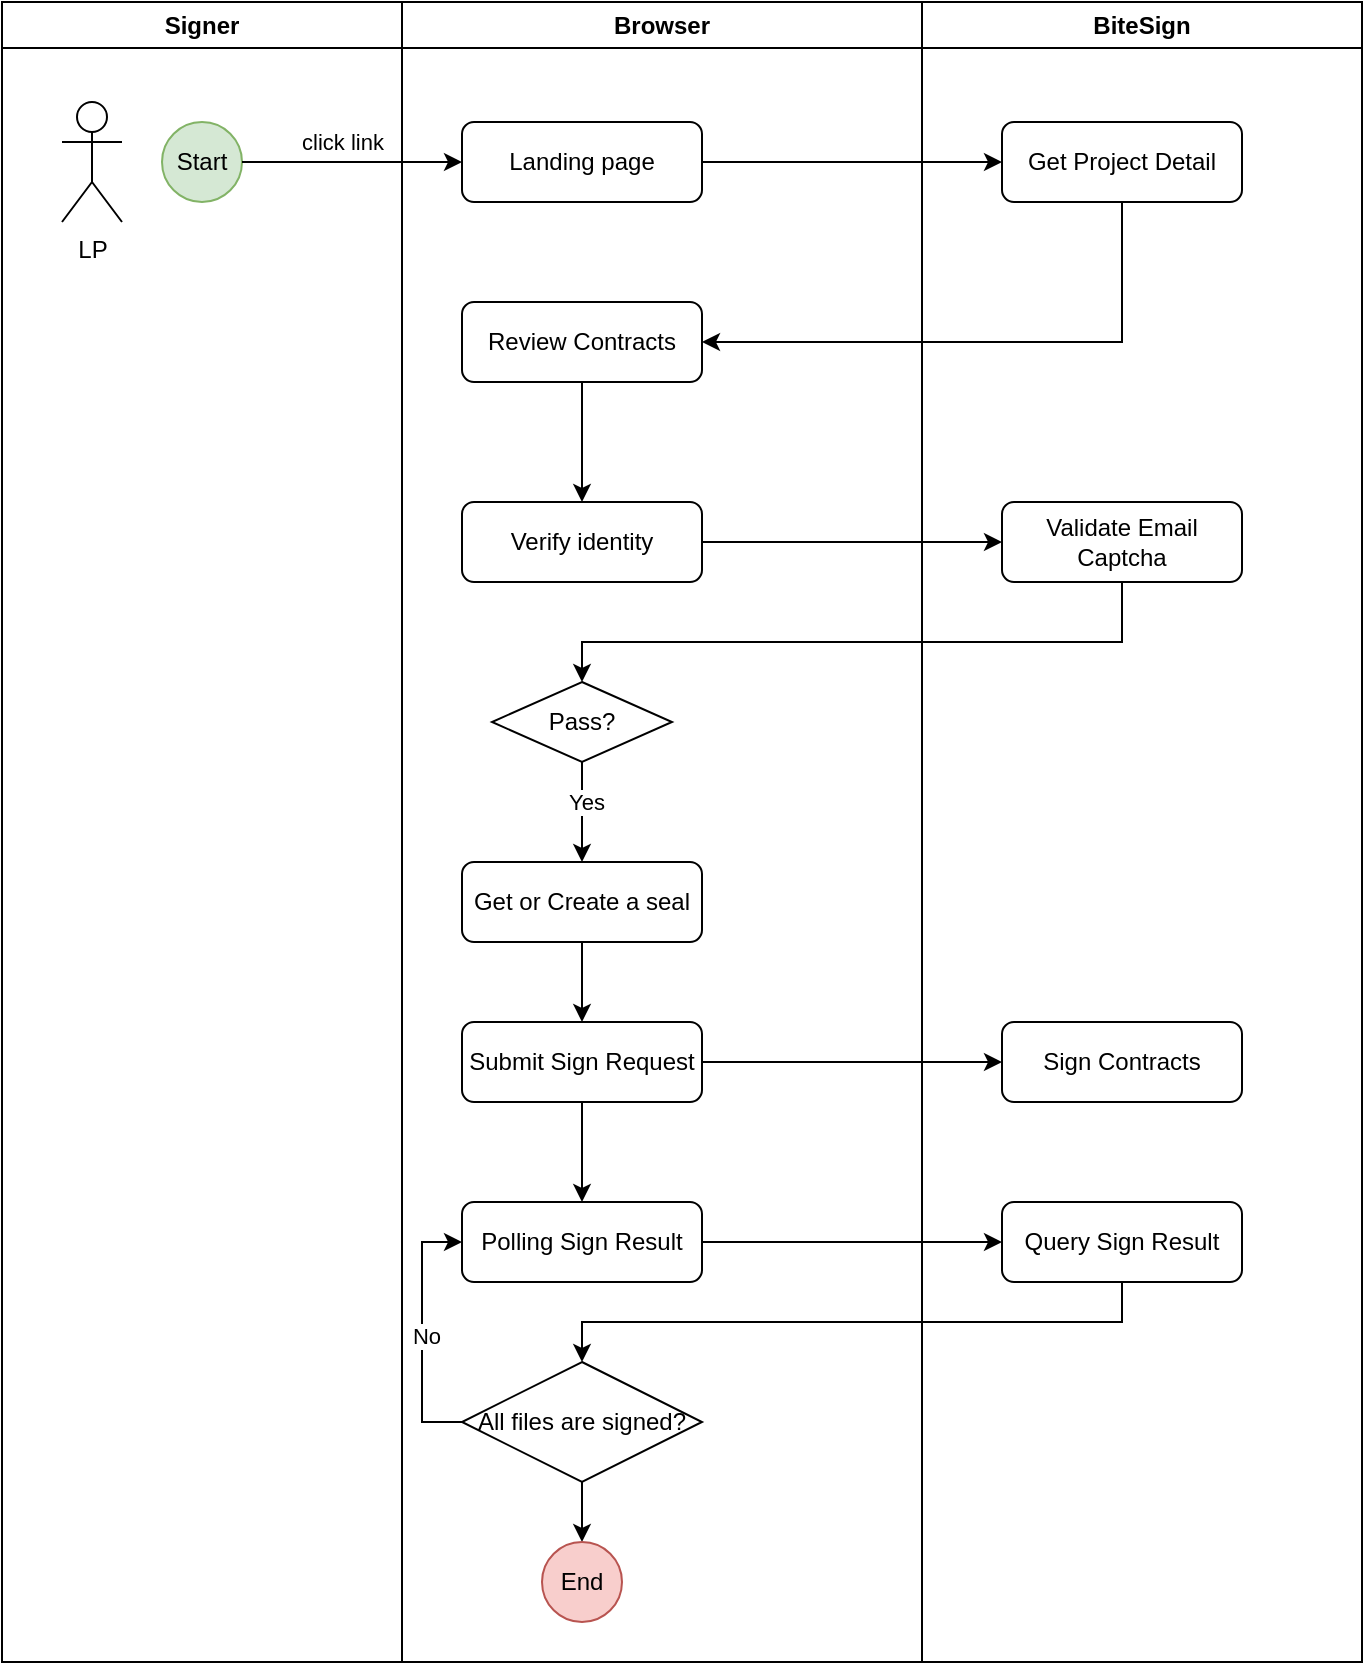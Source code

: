 <mxfile version="21.6.9" type="github">
  <diagram id="C5RBs43oDa-KdzZeNtuy" name="Page-1">
    <mxGraphModel dx="1992" dy="718" grid="1" gridSize="10" guides="1" tooltips="1" connect="1" arrows="1" fold="1" page="1" pageScale="1" pageWidth="827" pageHeight="1169" math="0" shadow="0">
      <root>
        <mxCell id="WIyWlLk6GJQsqaUBKTNV-0" />
        <mxCell id="WIyWlLk6GJQsqaUBKTNV-1" parent="WIyWlLk6GJQsqaUBKTNV-0" />
        <mxCell id="IFubXQlaSxFdfCu9NMVE-1" value="Browser" style="swimlane;whiteSpace=wrap;html=1;" vertex="1" parent="WIyWlLk6GJQsqaUBKTNV-1">
          <mxGeometry x="180" y="90" width="260" height="830" as="geometry" />
        </mxCell>
        <mxCell id="IFubXQlaSxFdfCu9NMVE-6" value="Landing page" style="rounded=1;whiteSpace=wrap;html=1;fontSize=12;glass=0;strokeWidth=1;shadow=0;" vertex="1" parent="IFubXQlaSxFdfCu9NMVE-1">
          <mxGeometry x="30" y="60" width="120" height="40" as="geometry" />
        </mxCell>
        <mxCell id="IFubXQlaSxFdfCu9NMVE-10" value="Review Contracts" style="rounded=1;whiteSpace=wrap;html=1;fontSize=12;glass=0;strokeWidth=1;shadow=0;" vertex="1" parent="IFubXQlaSxFdfCu9NMVE-1">
          <mxGeometry x="30" y="150" width="120" height="40" as="geometry" />
        </mxCell>
        <mxCell id="WIyWlLk6GJQsqaUBKTNV-7" value="Verify identity" style="rounded=1;whiteSpace=wrap;html=1;fontSize=12;glass=0;strokeWidth=1;shadow=0;" parent="IFubXQlaSxFdfCu9NMVE-1" vertex="1">
          <mxGeometry x="30" y="250" width="120" height="40" as="geometry" />
        </mxCell>
        <mxCell id="IFubXQlaSxFdfCu9NMVE-14" value="" style="edgeStyle=orthogonalEdgeStyle;rounded=0;orthogonalLoop=1;jettySize=auto;html=1;" edge="1" parent="IFubXQlaSxFdfCu9NMVE-1" source="IFubXQlaSxFdfCu9NMVE-10" target="WIyWlLk6GJQsqaUBKTNV-7">
          <mxGeometry relative="1" as="geometry" />
        </mxCell>
        <mxCell id="IFubXQlaSxFdfCu9NMVE-15" value="Pass?" style="rhombus;whiteSpace=wrap;html=1;" vertex="1" parent="IFubXQlaSxFdfCu9NMVE-1">
          <mxGeometry x="45" y="340" width="90" height="40" as="geometry" />
        </mxCell>
        <mxCell id="SvkUa8s9odM_P-bIlIOt-1" value="Get or Create a seal" style="rounded=1;whiteSpace=wrap;html=1;fontSize=12;glass=0;strokeWidth=1;shadow=0;" parent="IFubXQlaSxFdfCu9NMVE-1" vertex="1">
          <mxGeometry x="30" y="430" width="120" height="40" as="geometry" />
        </mxCell>
        <mxCell id="IFubXQlaSxFdfCu9NMVE-20" value="" style="edgeStyle=orthogonalEdgeStyle;rounded=0;orthogonalLoop=1;jettySize=auto;html=1;" edge="1" parent="IFubXQlaSxFdfCu9NMVE-1" source="IFubXQlaSxFdfCu9NMVE-15" target="SvkUa8s9odM_P-bIlIOt-1">
          <mxGeometry relative="1" as="geometry" />
        </mxCell>
        <mxCell id="IFubXQlaSxFdfCu9NMVE-21" value="Yes" style="edgeLabel;html=1;align=center;verticalAlign=middle;resizable=0;points=[];" vertex="1" connectable="0" parent="IFubXQlaSxFdfCu9NMVE-20">
          <mxGeometry x="-0.222" y="2" relative="1" as="geometry">
            <mxPoint as="offset" />
          </mxGeometry>
        </mxCell>
        <mxCell id="SvkUa8s9odM_P-bIlIOt-5" value="Submit Sign Request" style="rounded=1;whiteSpace=wrap;html=1;fontSize=12;glass=0;strokeWidth=1;shadow=0;" parent="IFubXQlaSxFdfCu9NMVE-1" vertex="1">
          <mxGeometry x="30" y="510" width="120" height="40" as="geometry" />
        </mxCell>
        <mxCell id="SvkUa8s9odM_P-bIlIOt-6" value="" style="edgeStyle=orthogonalEdgeStyle;rounded=0;orthogonalLoop=1;jettySize=auto;html=1;" parent="IFubXQlaSxFdfCu9NMVE-1" source="SvkUa8s9odM_P-bIlIOt-1" target="SvkUa8s9odM_P-bIlIOt-5" edge="1">
          <mxGeometry relative="1" as="geometry" />
        </mxCell>
        <mxCell id="SvkUa8s9odM_P-bIlIOt-7" value="Polling Sign Result" style="rounded=1;whiteSpace=wrap;html=1;fontSize=12;glass=0;strokeWidth=1;shadow=0;" parent="IFubXQlaSxFdfCu9NMVE-1" vertex="1">
          <mxGeometry x="30" y="600" width="120" height="40" as="geometry" />
        </mxCell>
        <mxCell id="SvkUa8s9odM_P-bIlIOt-10" value="" style="edgeStyle=orthogonalEdgeStyle;rounded=0;orthogonalLoop=1;jettySize=auto;html=1;" parent="IFubXQlaSxFdfCu9NMVE-1" source="SvkUa8s9odM_P-bIlIOt-5" target="SvkUa8s9odM_P-bIlIOt-7" edge="1">
          <mxGeometry relative="1" as="geometry" />
        </mxCell>
        <mxCell id="IFubXQlaSxFdfCu9NMVE-2" value="BiteSign" style="swimlane;whiteSpace=wrap;html=1;" vertex="1" parent="WIyWlLk6GJQsqaUBKTNV-1">
          <mxGeometry x="440" y="90" width="220" height="830" as="geometry" />
        </mxCell>
        <mxCell id="WIyWlLk6GJQsqaUBKTNV-3" value="Get Project Detail" style="rounded=1;whiteSpace=wrap;html=1;fontSize=12;glass=0;strokeWidth=1;shadow=0;" parent="IFubXQlaSxFdfCu9NMVE-2" vertex="1">
          <mxGeometry x="40" y="60" width="120" height="40" as="geometry" />
        </mxCell>
        <mxCell id="IFubXQlaSxFdfCu9NMVE-22" value="Validate Email Captcha" style="rounded=1;whiteSpace=wrap;html=1;fontSize=12;glass=0;strokeWidth=1;shadow=0;" vertex="1" parent="IFubXQlaSxFdfCu9NMVE-2">
          <mxGeometry x="40" y="250" width="120" height="40" as="geometry" />
        </mxCell>
        <mxCell id="IFubXQlaSxFdfCu9NMVE-41" value="Sign Contracts" style="rounded=1;whiteSpace=wrap;html=1;fontSize=12;glass=0;strokeWidth=1;shadow=0;" vertex="1" parent="IFubXQlaSxFdfCu9NMVE-2">
          <mxGeometry x="40" y="510" width="120" height="40" as="geometry" />
        </mxCell>
        <mxCell id="IFubXQlaSxFdfCu9NMVE-45" value="Query Sign Result" style="rounded=1;whiteSpace=wrap;html=1;fontSize=12;glass=0;strokeWidth=1;shadow=0;" vertex="1" parent="IFubXQlaSxFdfCu9NMVE-2">
          <mxGeometry x="40" y="600" width="120" height="40" as="geometry" />
        </mxCell>
        <mxCell id="IFubXQlaSxFdfCu9NMVE-3" value="Signer" style="swimlane;whiteSpace=wrap;html=1;" vertex="1" parent="WIyWlLk6GJQsqaUBKTNV-1">
          <mxGeometry x="-20" y="90" width="200" height="830" as="geometry" />
        </mxCell>
        <mxCell id="IFubXQlaSxFdfCu9NMVE-4" value="Start" style="ellipse;whiteSpace=wrap;html=1;aspect=fixed;fillColor=#d5e8d4;strokeColor=#82b366;" vertex="1" parent="IFubXQlaSxFdfCu9NMVE-3">
          <mxGeometry x="80" y="60" width="40" height="40" as="geometry" />
        </mxCell>
        <mxCell id="IFubXQlaSxFdfCu9NMVE-52" value="LP" style="shape=umlActor;verticalLabelPosition=bottom;verticalAlign=top;html=1;outlineConnect=0;" vertex="1" parent="IFubXQlaSxFdfCu9NMVE-3">
          <mxGeometry x="30" y="50" width="30" height="60" as="geometry" />
        </mxCell>
        <mxCell id="IFubXQlaSxFdfCu9NMVE-7" style="edgeStyle=orthogonalEdgeStyle;rounded=0;orthogonalLoop=1;jettySize=auto;html=1;" edge="1" parent="WIyWlLk6GJQsqaUBKTNV-1" source="IFubXQlaSxFdfCu9NMVE-4" target="IFubXQlaSxFdfCu9NMVE-6">
          <mxGeometry relative="1" as="geometry" />
        </mxCell>
        <mxCell id="IFubXQlaSxFdfCu9NMVE-8" value="click link" style="edgeLabel;html=1;align=center;verticalAlign=middle;resizable=0;points=[];" vertex="1" connectable="0" parent="IFubXQlaSxFdfCu9NMVE-7">
          <mxGeometry x="0.017" y="-2" relative="1" as="geometry">
            <mxPoint x="-6" y="-12" as="offset" />
          </mxGeometry>
        </mxCell>
        <mxCell id="IFubXQlaSxFdfCu9NMVE-9" style="edgeStyle=orthogonalEdgeStyle;rounded=0;orthogonalLoop=1;jettySize=auto;html=1;entryX=0;entryY=0.5;entryDx=0;entryDy=0;" edge="1" parent="WIyWlLk6GJQsqaUBKTNV-1" source="IFubXQlaSxFdfCu9NMVE-6" target="WIyWlLk6GJQsqaUBKTNV-3">
          <mxGeometry relative="1" as="geometry" />
        </mxCell>
        <mxCell id="IFubXQlaSxFdfCu9NMVE-11" value="" style="edgeStyle=orthogonalEdgeStyle;rounded=0;orthogonalLoop=1;jettySize=auto;html=1;" edge="1" parent="WIyWlLk6GJQsqaUBKTNV-1" source="WIyWlLk6GJQsqaUBKTNV-3" target="IFubXQlaSxFdfCu9NMVE-10">
          <mxGeometry relative="1" as="geometry">
            <Array as="points">
              <mxPoint x="540" y="260" />
            </Array>
          </mxGeometry>
        </mxCell>
        <mxCell id="IFubXQlaSxFdfCu9NMVE-23" style="edgeStyle=orthogonalEdgeStyle;rounded=0;orthogonalLoop=1;jettySize=auto;html=1;entryX=0;entryY=0.5;entryDx=0;entryDy=0;" edge="1" parent="WIyWlLk6GJQsqaUBKTNV-1" source="WIyWlLk6GJQsqaUBKTNV-7" target="IFubXQlaSxFdfCu9NMVE-22">
          <mxGeometry relative="1" as="geometry">
            <Array as="points">
              <mxPoint x="460" y="360" />
              <mxPoint x="460" y="360" />
            </Array>
          </mxGeometry>
        </mxCell>
        <mxCell id="IFubXQlaSxFdfCu9NMVE-26" style="edgeStyle=orthogonalEdgeStyle;rounded=0;orthogonalLoop=1;jettySize=auto;html=1;entryX=0.5;entryY=0;entryDx=0;entryDy=0;" edge="1" parent="WIyWlLk6GJQsqaUBKTNV-1" source="IFubXQlaSxFdfCu9NMVE-22" target="IFubXQlaSxFdfCu9NMVE-15">
          <mxGeometry relative="1" as="geometry">
            <Array as="points">
              <mxPoint x="540" y="410" />
              <mxPoint x="270" y="410" />
            </Array>
          </mxGeometry>
        </mxCell>
        <mxCell id="IFubXQlaSxFdfCu9NMVE-42" style="edgeStyle=orthogonalEdgeStyle;rounded=0;orthogonalLoop=1;jettySize=auto;html=1;entryX=0;entryY=0.5;entryDx=0;entryDy=0;" edge="1" parent="WIyWlLk6GJQsqaUBKTNV-1" source="SvkUa8s9odM_P-bIlIOt-5" target="IFubXQlaSxFdfCu9NMVE-41">
          <mxGeometry relative="1" as="geometry" />
        </mxCell>
        <mxCell id="IFubXQlaSxFdfCu9NMVE-48" style="edgeStyle=orthogonalEdgeStyle;rounded=0;orthogonalLoop=1;jettySize=auto;html=1;entryX=0;entryY=0.5;entryDx=0;entryDy=0;" edge="1" parent="WIyWlLk6GJQsqaUBKTNV-1" source="SvkUa8s9odM_P-bIlIOt-8" target="SvkUa8s9odM_P-bIlIOt-7">
          <mxGeometry relative="1" as="geometry">
            <Array as="points">
              <mxPoint x="190" y="800" />
              <mxPoint x="190" y="710" />
            </Array>
          </mxGeometry>
        </mxCell>
        <mxCell id="IFubXQlaSxFdfCu9NMVE-49" value="No" style="edgeLabel;html=1;align=center;verticalAlign=middle;resizable=0;points=[];" vertex="1" connectable="0" parent="IFubXQlaSxFdfCu9NMVE-48">
          <mxGeometry x="-0.031" y="-2" relative="1" as="geometry">
            <mxPoint as="offset" />
          </mxGeometry>
        </mxCell>
        <mxCell id="IFubXQlaSxFdfCu9NMVE-50" value="" style="edgeStyle=orthogonalEdgeStyle;rounded=0;orthogonalLoop=1;jettySize=auto;html=1;" edge="1" parent="WIyWlLk6GJQsqaUBKTNV-1" source="SvkUa8s9odM_P-bIlIOt-8" target="IFubXQlaSxFdfCu9NMVE-0">
          <mxGeometry relative="1" as="geometry" />
        </mxCell>
        <mxCell id="SvkUa8s9odM_P-bIlIOt-8" value="All files are signed?" style="rhombus;whiteSpace=wrap;html=1;" parent="WIyWlLk6GJQsqaUBKTNV-1" vertex="1">
          <mxGeometry x="210" y="770" width="120" height="60" as="geometry" />
        </mxCell>
        <mxCell id="IFubXQlaSxFdfCu9NMVE-0" value="End" style="ellipse;whiteSpace=wrap;html=1;aspect=fixed;fillColor=#f8cecc;strokeColor=#b85450;" vertex="1" parent="WIyWlLk6GJQsqaUBKTNV-1">
          <mxGeometry x="250" y="860" width="40" height="40" as="geometry" />
        </mxCell>
        <mxCell id="IFubXQlaSxFdfCu9NMVE-46" style="edgeStyle=orthogonalEdgeStyle;rounded=0;orthogonalLoop=1;jettySize=auto;html=1;" edge="1" parent="WIyWlLk6GJQsqaUBKTNV-1" source="SvkUa8s9odM_P-bIlIOt-7" target="IFubXQlaSxFdfCu9NMVE-45">
          <mxGeometry relative="1" as="geometry" />
        </mxCell>
        <mxCell id="IFubXQlaSxFdfCu9NMVE-47" style="edgeStyle=orthogonalEdgeStyle;rounded=0;orthogonalLoop=1;jettySize=auto;html=1;entryX=0.5;entryY=0;entryDx=0;entryDy=0;" edge="1" parent="WIyWlLk6GJQsqaUBKTNV-1" source="IFubXQlaSxFdfCu9NMVE-45" target="SvkUa8s9odM_P-bIlIOt-8">
          <mxGeometry relative="1" as="geometry">
            <Array as="points">
              <mxPoint x="540" y="750" />
              <mxPoint x="270" y="750" />
            </Array>
          </mxGeometry>
        </mxCell>
      </root>
    </mxGraphModel>
  </diagram>
</mxfile>
